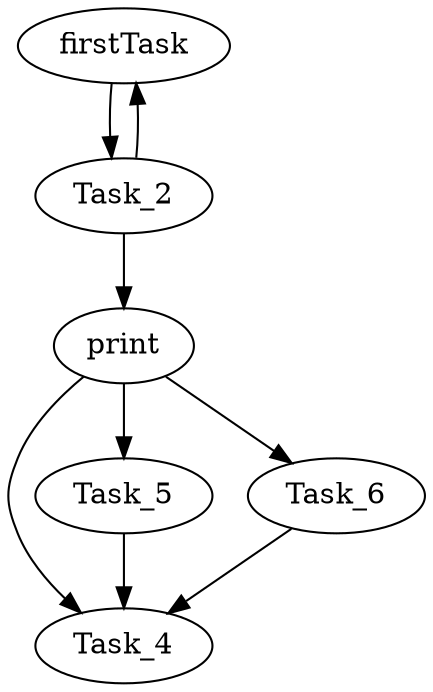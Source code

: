 digraph d {
	firstTask->Task_2;
	Task_2->firstTask;
	Task_2->print;
	print->Task_4;
	print->Task_5;
	print->Task_6;
	Task_5->Task_4;
	Task_6->Task_4;
}
